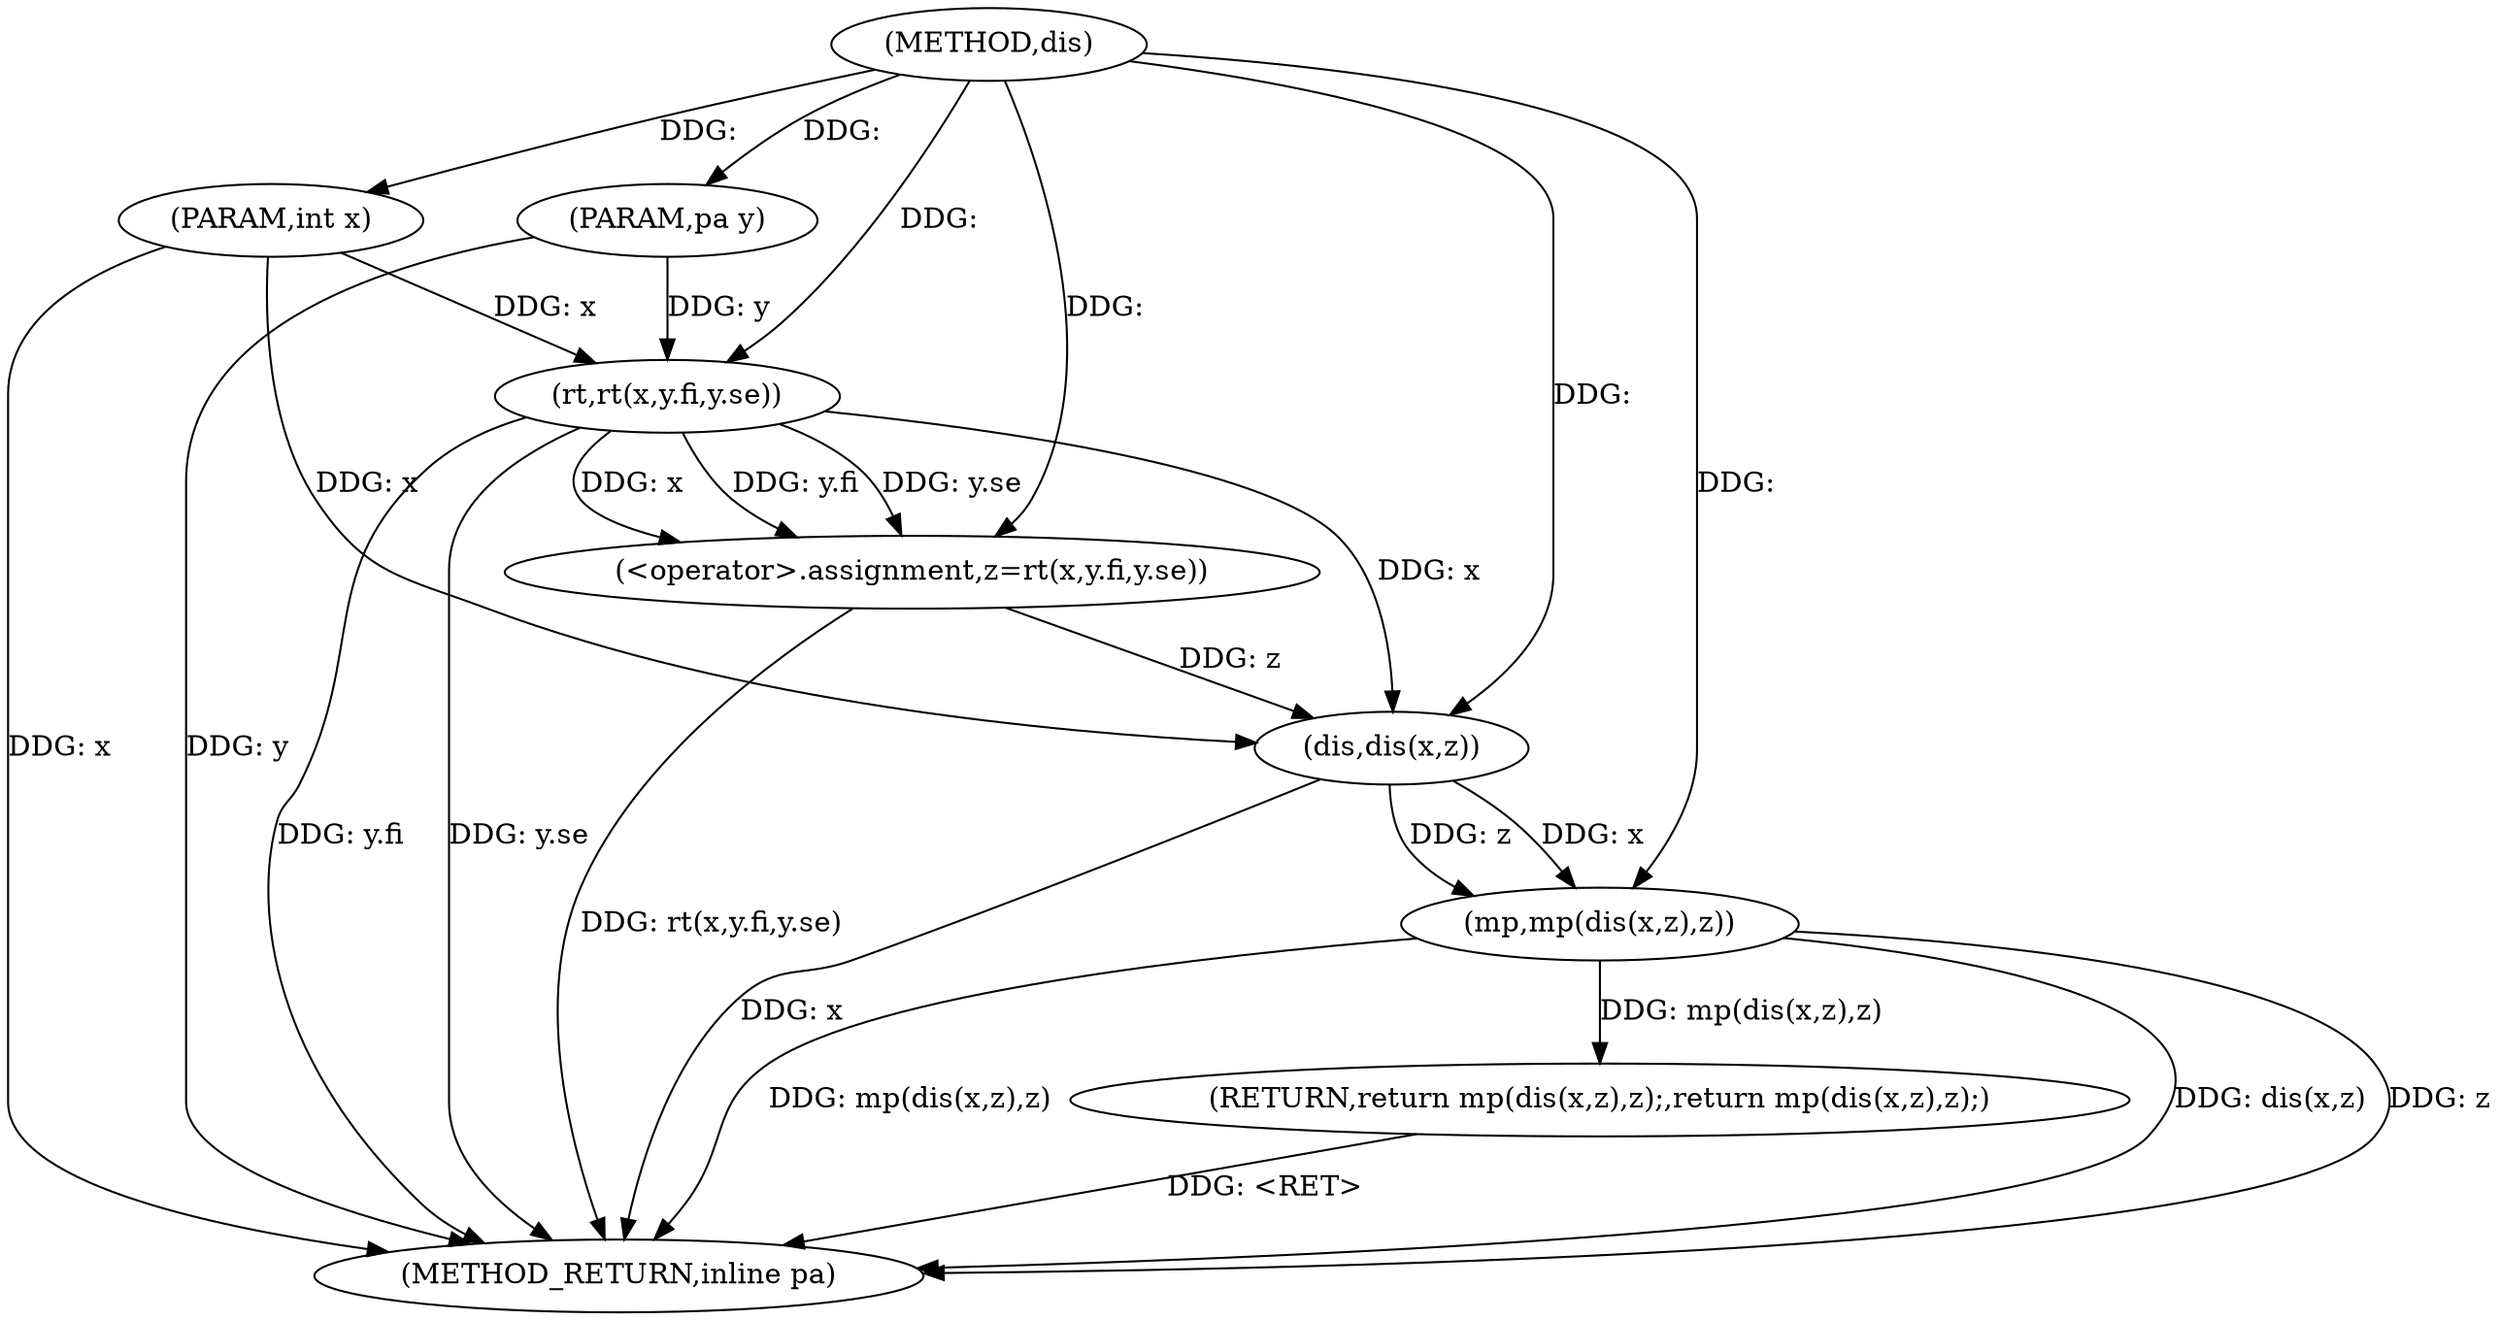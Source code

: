 digraph "dis" {  
"1000497" [label = "(METHOD,dis)" ]
"1000518" [label = "(METHOD_RETURN,inline pa)" ]
"1000498" [label = "(PARAM,int x)" ]
"1000499" [label = "(PARAM,pa y)" ]
"1000502" [label = "(<operator>.assignment,z=rt(x,y.fi,y.se))" ]
"1000512" [label = "(RETURN,return mp(dis(x,z),z);,return mp(dis(x,z),z);)" ]
"1000513" [label = "(mp,mp(dis(x,z),z))" ]
"1000504" [label = "(rt,rt(x,y.fi,y.se))" ]
"1000514" [label = "(dis,dis(x,z))" ]
  "1000498" -> "1000518"  [ label = "DDG: x"] 
  "1000499" -> "1000518"  [ label = "DDG: y"] 
  "1000504" -> "1000518"  [ label = "DDG: y.fi"] 
  "1000504" -> "1000518"  [ label = "DDG: y.se"] 
  "1000502" -> "1000518"  [ label = "DDG: rt(x,y.fi,y.se)"] 
  "1000514" -> "1000518"  [ label = "DDG: x"] 
  "1000513" -> "1000518"  [ label = "DDG: dis(x,z)"] 
  "1000513" -> "1000518"  [ label = "DDG: z"] 
  "1000513" -> "1000518"  [ label = "DDG: mp(dis(x,z),z)"] 
  "1000512" -> "1000518"  [ label = "DDG: <RET>"] 
  "1000497" -> "1000498"  [ label = "DDG: "] 
  "1000497" -> "1000499"  [ label = "DDG: "] 
  "1000504" -> "1000502"  [ label = "DDG: x"] 
  "1000504" -> "1000502"  [ label = "DDG: y.fi"] 
  "1000504" -> "1000502"  [ label = "DDG: y.se"] 
  "1000513" -> "1000512"  [ label = "DDG: mp(dis(x,z),z)"] 
  "1000497" -> "1000502"  [ label = "DDG: "] 
  "1000498" -> "1000504"  [ label = "DDG: x"] 
  "1000497" -> "1000504"  [ label = "DDG: "] 
  "1000499" -> "1000504"  [ label = "DDG: y"] 
  "1000514" -> "1000513"  [ label = "DDG: z"] 
  "1000514" -> "1000513"  [ label = "DDG: x"] 
  "1000497" -> "1000513"  [ label = "DDG: "] 
  "1000504" -> "1000514"  [ label = "DDG: x"] 
  "1000498" -> "1000514"  [ label = "DDG: x"] 
  "1000497" -> "1000514"  [ label = "DDG: "] 
  "1000502" -> "1000514"  [ label = "DDG: z"] 
}
